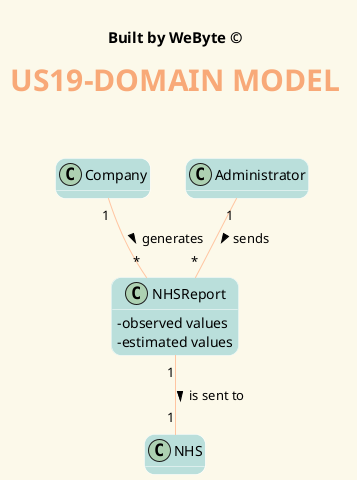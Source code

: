 @startuml
'https://plantuml.com/class-diagram
@startuml
hide methods
' ======= layout =========
skinparam backgroundColor #fcf9ea
skinparam titleBorderRoundCorner 15
skinparam titleFontSize 30
skinparam classAttributeIconSize 0
skinparam titleFontName Arial Black
skinparam titleFontColor #f8a978
skinparam roundcorner 20
skinparam stereotypeCBackgroundColor ffc5a1
skinparam class {

ArrowColor ffc5a1
BorderColor White
BackgroundColor badfdb
}


' ======= title =========
center header


<font color=Black size=15><b>Built by WeByte ©</font>
endheader
title <b>US19-DOMAIN MODEL\n

class Company{
    }

    class NHSReport{
    -observed values
    -estimated values
        }
        class NHS{

           }

Company "1" -- "*" NHSReport : generates >
Administrator "1" -- "*" NHSReport : sends >
NHSReport "1" -- "1" NHS : is sent to >



@enduml